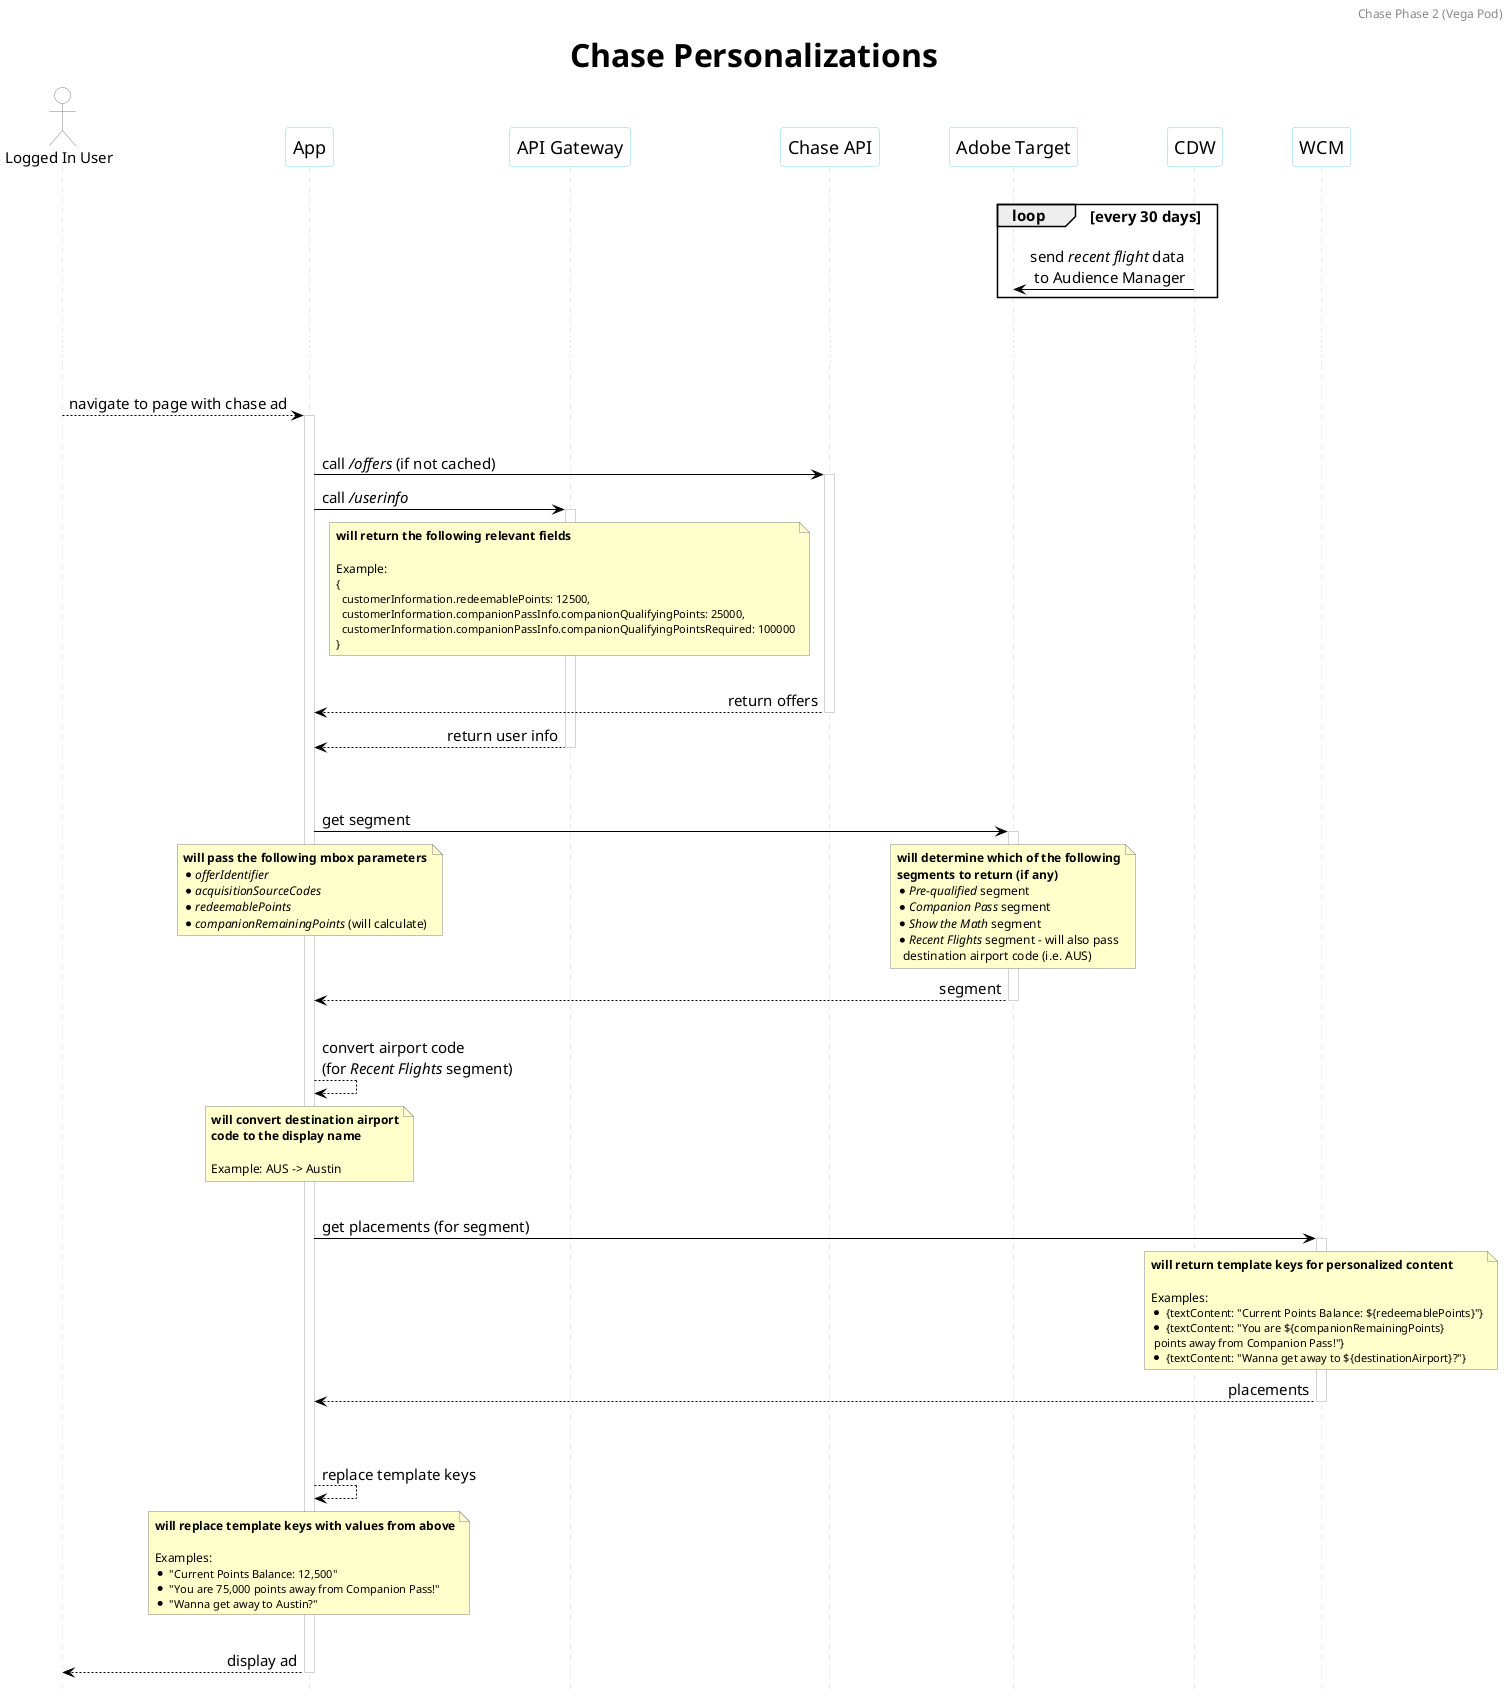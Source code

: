 @startuml

!pragma teoz true

skinparam {
  ClassFontName Lato
  DefaultFontSize 15

  TitleFontColor black
  TitleFontSize 32

  HeaderFontSize 12

  sequenceMessageAlign direction

  ArrowColor black

  ActorBorderColor gray
  ActorBackgroundColor white

  NoteFontSize 12

  SequenceLifeLineBorderColor lightgray
  SequenceLifeLineBackgroundColor white

  ParticipantBorderColor skyblue
  ParticipantBackgroundColor white
  ParticipantFontSize 18

  NoteBackgroundColor business
  NoteBorderColor gray

  BoxPadding 10

  ParticipantPadding 30
}

hide footbox

title Chase Personalizations
header Chase Phase 2 (Vega Pod)

actor "Logged In User" as User

participant "App" as App
participant "API Gateway" as API
participant "Chase API" as Chase
participant "Adobe Target" as Target
participant CDW
participant WCM

|||

  loop every 30 days
    Target <- CDW: send //recent flight// data \n to Audience Manager
  end

|||

...

|||
  User --> App: navigate to page with chase ad
  activate App

|||
  App -> Chase ++ : call ///offers// (if not cached) <color:white>..............................................................................</color>
  App -> API ++ : call ///userinfo// <color:white>...................................</color>

  note over API
    **will return the following relevant fields**

    Example:
    <size:11>{
    <size:11>  customerInformation.redeemablePoints: 12500,
    <size:11>  customerInformation.companionPassInfo.companionQualifyingPoints: 25000,
    <size:11>  customerInformation.companionPassInfo.companionQualifyingPointsRequired: 100000
    <size:11>}
  end note

|||

  App <-- Chase : return offers
  deactivate Chase
  App <-- API : return user info
  deactivate API

|||

|||
  App -> Target ++ : get segment

    note over App
      **will pass the following mbox parameters**
      * //offerIdentifier//
      * //acquisitionSourceCodes//
      * //redeemablePoints//
      * //companionRemainingPoints// (will calculate)
    end note

    / note over Target
      **will determine which of the following**
      **segments to return (if any)**
      * //Pre-qualified// segment
      * //Companion Pass// segment
      * //Show the Math// segment
      * //Recent Flights// segment - will also pass
        destination airport code (i.e. AUS)
    end note

  return segment
|||

  App --> App : convert airport code \n(for //Recent Flights// segment)

  note over App
    **will convert destination airport**
    **code to the display name**

    Example: AUS -> Austin
  end note

|||
  App -> WCM ++ : get placements (for segment)

    note over WCM
      **will return template keys for personalized content**

      Examples:
      *<size:11> {textContent: "Current Points Balance: ${redeemablePoints}"}
      *<size:11> {textContent: "You are ${companionRemainingPoints}
      <size:11> points away from Companion Pass!"}
      *<size:11> {textContent: "Wanna get away to ${destinationAirport}?"}
    end note

  return placements
|||

|||
  App --> App: replace template keys

  note over App
    **will replace template keys with values from above**

    Examples:
    *<size:11> "Current Points Balance: 12,500"
    *<size:11> "You are 75,000 points away from Companion Pass!"
    *<size:11> "Wanna get away to Austin?"
  end note
|||

  App --> User: display ad
  deactivate App


@enduml